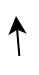 <mxfile>
    <diagram id="gFLqm1fQywu6JoDM-sBb" name="Page-1">
        <mxGraphModel dx="765" dy="611" grid="1" gridSize="10" guides="1" tooltips="1" connect="1" arrows="1" fold="1" page="1" pageScale="1" pageWidth="850" pageHeight="1100" math="0" shadow="0">
            <root>
                <mxCell id="0"/>
                <mxCell id="1" parent="0"/>
                <mxCell id="5" style="edgeStyle=none;html=1;" edge="1" parent="1">
                    <mxGeometry relative="1" as="geometry">
                        <mxPoint x="380" y="190" as="targetPoint"/>
                        <mxPoint x="381.667" y="210" as="sourcePoint"/>
                    </mxGeometry>
                </mxCell>
            </root>
        </mxGraphModel>
    </diagram>
</mxfile>